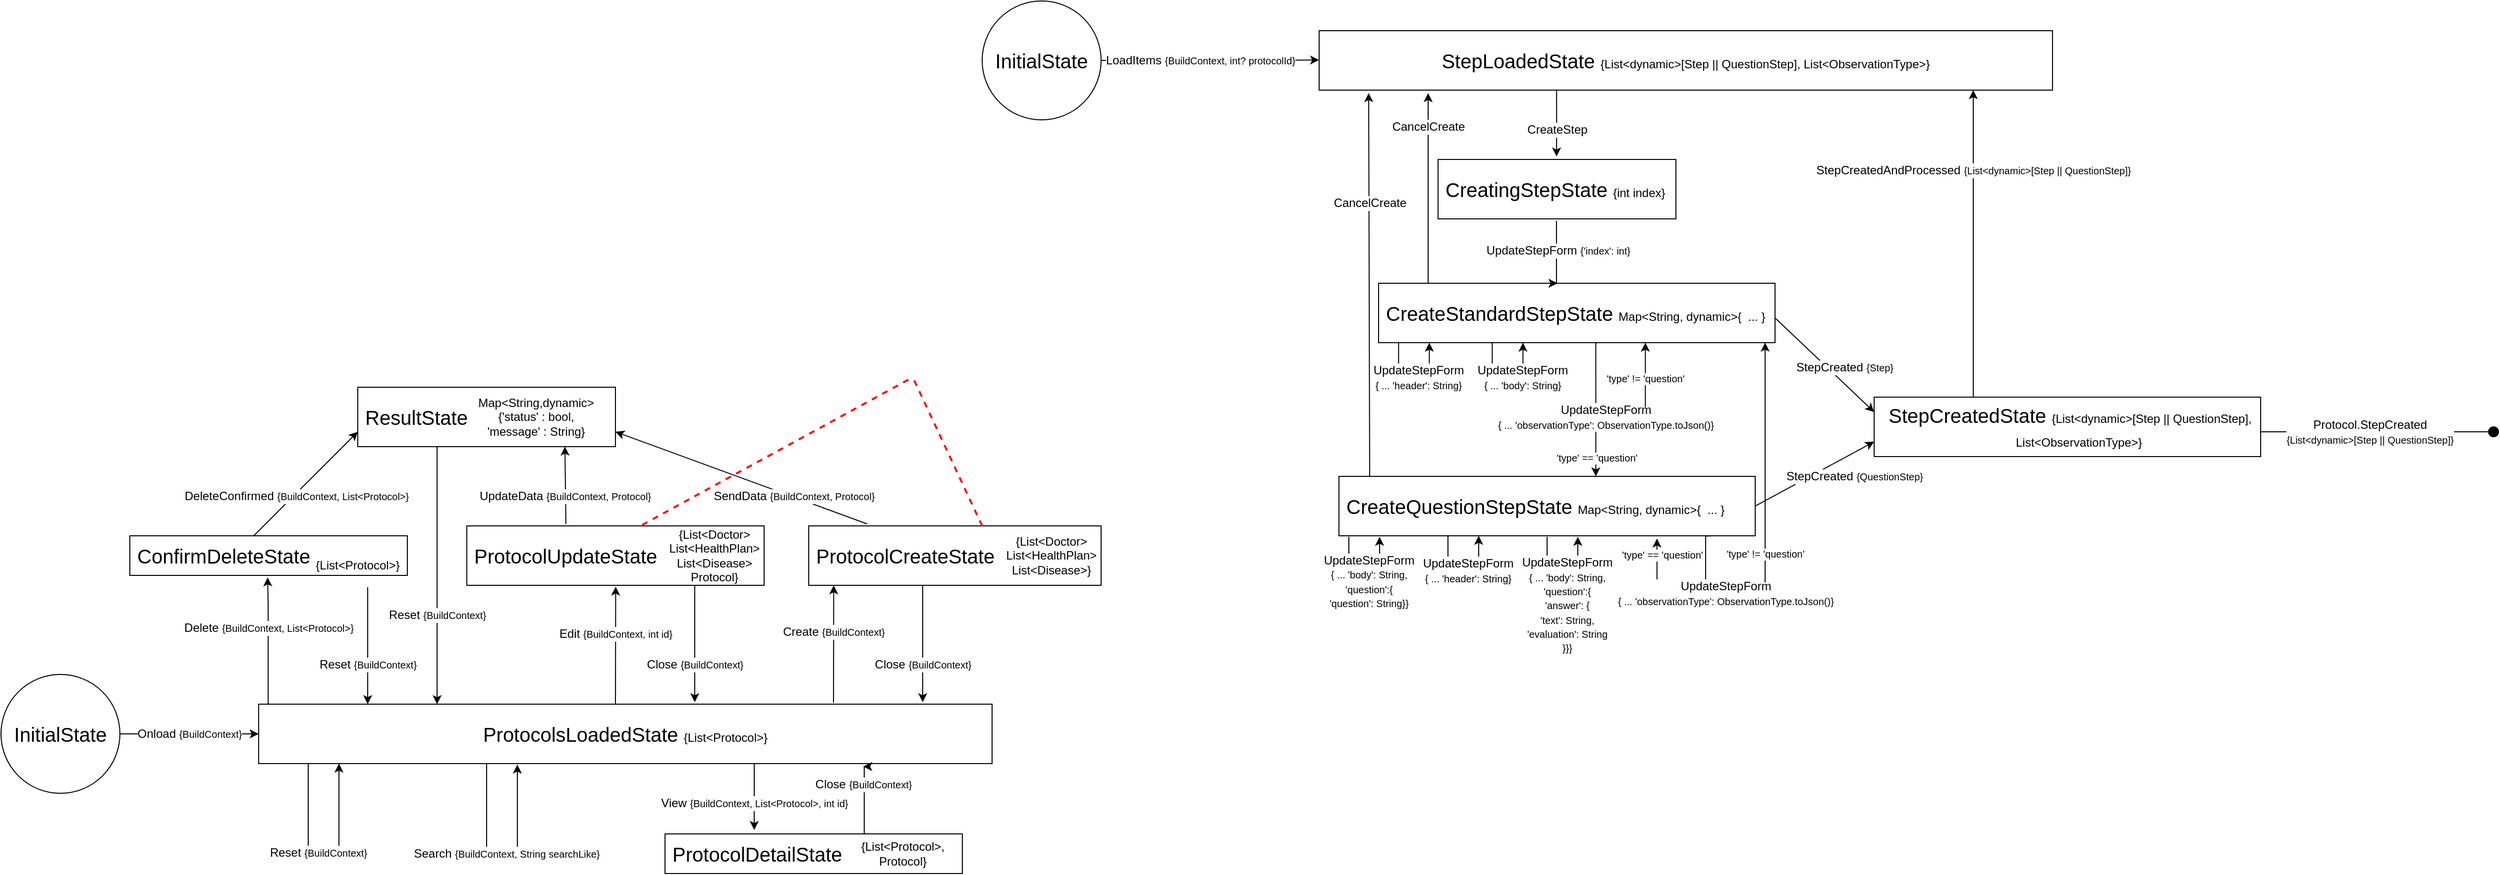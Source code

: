 <mxfile version="16.6.4" type="github">
  <diagram id="ynnjjBdjVaOxe4yOROdL" name="Page-1">
    <mxGraphModel dx="2893" dy="641" grid="1" gridSize="10" guides="1" tooltips="1" connect="1" arrows="1" fold="1" page="1" pageScale="1" pageWidth="1600" pageHeight="1200" background="#FFFFFF" math="0" shadow="0">
      <root>
        <mxCell id="0" />
        <mxCell id="1" parent="0" />
        <mxCell id="_Mzao8wCRnk8Jk_auGnn-3" value="Onload &lt;font style=&quot;font-size: 10px&quot;&gt;{BuildContext}&lt;/font&gt;" style="edgeStyle=orthogonalEdgeStyle;rounded=0;orthogonalLoop=1;jettySize=auto;html=1;fontSize=12;exitX=1;exitY=0.5;exitDx=0;exitDy=0;entryX=0;entryY=0.5;entryDx=0;entryDy=0;labelBackgroundColor=default;shadow=0;" parent="1" source="_Mzao8wCRnk8Jk_auGnn-1" target="_Mzao8wCRnk8Jk_auGnn-2" edge="1">
          <mxGeometry relative="1" as="geometry">
            <mxPoint as="offset" />
          </mxGeometry>
        </mxCell>
        <mxCell id="_Mzao8wCRnk8Jk_auGnn-1" value="&lt;font style=&quot;font-size: 20px&quot;&gt;InitialState&lt;/font&gt;" style="ellipse;whiteSpace=wrap;html=1;fillColor=none;" parent="1" vertex="1">
          <mxGeometry x="-110" y="720" width="120" height="120" as="geometry" />
        </mxCell>
        <mxCell id="_Mzao8wCRnk8Jk_auGnn-4" value="" style="edgeStyle=orthogonalEdgeStyle;rounded=0;orthogonalLoop=1;jettySize=auto;html=1;fontSize=20;strokeColor=default;startFill=1;endFill=1;anchorPointDirection=1;bendable=1;movable=1;cloneable=1;deletable=1;labelBackgroundColor=default;" parent="1" edge="1">
          <mxGeometry relative="1" as="geometry">
            <mxPoint x="231" y="810" as="targetPoint" />
            <mxPoint x="200" y="810" as="sourcePoint" />
            <Array as="points">
              <mxPoint x="200" y="899" />
              <mxPoint x="231" y="899" />
            </Array>
          </mxGeometry>
        </mxCell>
        <mxCell id="_Mzao8wCRnk8Jk_auGnn-17" value="Reset&amp;nbsp;&lt;font style=&quot;font-size: 10px&quot;&gt;{BuildContext}&lt;/font&gt;" style="edgeLabel;html=1;align=center;verticalAlign=middle;resizable=0;points=[];fontSize=12;labelBackgroundColor=default;" parent="_Mzao8wCRnk8Jk_auGnn-4" vertex="1" connectable="0">
          <mxGeometry x="-0.644" y="1" relative="1" as="geometry">
            <mxPoint x="9" y="53" as="offset" />
          </mxGeometry>
        </mxCell>
        <mxCell id="_Mzao8wCRnk8Jk_auGnn-33" value="View &lt;font size=&quot;1&quot;&gt;{BuildContext,&amp;nbsp;&lt;/font&gt;&lt;span style=&quot;font-size: x-small&quot;&gt;List&amp;lt;Protocol&amp;gt;,&amp;nbsp;&lt;/span&gt;&lt;font size=&quot;1&quot;&gt;int id}&lt;/font&gt;" style="edgeStyle=orthogonalEdgeStyle;rounded=0;orthogonalLoop=1;jettySize=auto;html=1;fontSize=12;labelBackgroundColor=default;" parent="1" edge="1">
          <mxGeometry x="0.194" relative="1" as="geometry">
            <mxPoint x="650" y="810" as="sourcePoint" />
            <mxPoint x="650" y="877" as="targetPoint" />
            <Array as="points">
              <mxPoint x="650" y="830" />
              <mxPoint x="650" y="830" />
            </Array>
            <mxPoint as="offset" />
          </mxGeometry>
        </mxCell>
        <mxCell id="_Mzao8wCRnk8Jk_auGnn-2" value="ProtocolsLoadedState &lt;font style=&quot;font-size: 12px&quot;&gt;{List&amp;lt;Protocol&amp;gt;}&lt;/font&gt;" style="whiteSpace=wrap;html=1;fontSize=20;fillColor=none;labelBackgroundColor=default;align=center;" parent="1" vertex="1">
          <mxGeometry x="150" y="750" width="740" height="60" as="geometry" />
        </mxCell>
        <mxCell id="_Mzao8wCRnk8Jk_auGnn-19" value="&amp;nbsp;ConfirmDeleteState" style="rounded=0;whiteSpace=wrap;html=1;fontSize=20;fillColor=none;labelBackgroundColor=default;align=left;" parent="1" vertex="1">
          <mxGeometry x="20" y="580" width="280" height="40" as="geometry" />
        </mxCell>
        <mxCell id="_Mzao8wCRnk8Jk_auGnn-21" value="" style="endArrow=classic;html=1;rounded=0;fontSize=20;labelBackgroundColor=default;" parent="1" edge="1">
          <mxGeometry x="0.18" width="50" height="50" relative="1" as="geometry">
            <mxPoint x="159.58" y="750" as="sourcePoint" />
            <mxPoint x="159" y="622" as="targetPoint" />
            <Array as="points">
              <mxPoint x="159.58" y="720" />
              <mxPoint x="159.58" y="690" />
              <mxPoint x="159.58" y="650" />
            </Array>
            <mxPoint as="offset" />
          </mxGeometry>
        </mxCell>
        <mxCell id="_Mzao8wCRnk8Jk_auGnn-44" value="Delete &lt;font size=&quot;1&quot;&gt;{BuildContext, List&amp;lt;Protocol&amp;gt;}&lt;/font&gt;" style="edgeLabel;html=1;align=center;verticalAlign=middle;resizable=0;points=[];fontSize=12;labelBackgroundColor=default;" parent="_Mzao8wCRnk8Jk_auGnn-21" vertex="1" connectable="0">
          <mxGeometry x="0.209" relative="1" as="geometry">
            <mxPoint as="offset" />
          </mxGeometry>
        </mxCell>
        <mxCell id="_Mzao8wCRnk8Jk_auGnn-27" value="" style="edgeStyle=orthogonalEdgeStyle;rounded=0;orthogonalLoop=1;jettySize=auto;html=1;fontSize=20;labelBackgroundColor=default;" parent="1" edge="1">
          <mxGeometry relative="1" as="geometry">
            <mxPoint x="411" y="811" as="targetPoint" />
            <mxPoint x="380" y="810" as="sourcePoint" />
            <Array as="points">
              <mxPoint x="380" y="900" />
              <mxPoint x="411" y="900" />
            </Array>
          </mxGeometry>
        </mxCell>
        <mxCell id="_Mzao8wCRnk8Jk_auGnn-28" value="Search &lt;font style=&quot;font-size: 10px&quot;&gt;{BuildContext, String searchLike}&lt;/font&gt;" style="edgeLabel;html=1;align=center;verticalAlign=middle;resizable=0;points=[];fontSize=12;labelBackgroundColor=default;" parent="_Mzao8wCRnk8Jk_auGnn-27" vertex="1" connectable="0">
          <mxGeometry x="-0.644" y="1" relative="1" as="geometry">
            <mxPoint x="19" y="53" as="offset" />
          </mxGeometry>
        </mxCell>
        <mxCell id="_Mzao8wCRnk8Jk_auGnn-30" value="&amp;nbsp;ResultState" style="rounded=0;whiteSpace=wrap;html=1;fontSize=20;fillColor=none;labelBackgroundColor=default;align=left;" parent="1" vertex="1">
          <mxGeometry x="250" y="430" width="260" height="60" as="geometry" />
        </mxCell>
        <mxCell id="_Mzao8wCRnk8Jk_auGnn-35" style="edgeStyle=orthogonalEdgeStyle;rounded=0;orthogonalLoop=1;jettySize=auto;html=1;fontSize=12;labelBackgroundColor=default;" parent="1" edge="1">
          <mxGeometry relative="1" as="geometry">
            <mxPoint x="760" y="813" as="targetPoint" />
            <mxPoint x="761" y="881" as="sourcePoint" />
            <Array as="points">
              <mxPoint x="760" y="813" />
            </Array>
          </mxGeometry>
        </mxCell>
        <mxCell id="_Mzao8wCRnk8Jk_auGnn-36" value="Close&amp;nbsp;&lt;font style=&quot;font-size: 10px&quot;&gt;{BuildContext}&lt;/font&gt;" style="edgeLabel;html=1;align=center;verticalAlign=middle;resizable=0;points=[];fontSize=12;labelBackgroundColor=default;" parent="_Mzao8wCRnk8Jk_auGnn-35" vertex="1" connectable="0">
          <mxGeometry x="0.238" y="1" relative="1" as="geometry">
            <mxPoint y="-8" as="offset" />
          </mxGeometry>
        </mxCell>
        <mxCell id="_Mzao8wCRnk8Jk_auGnn-32" value="&amp;nbsp;ProtocolDetailState&amp;nbsp;" style="rounded=0;whiteSpace=wrap;html=1;fontSize=20;fillColor=none;labelBackgroundColor=default;align=left;" parent="1" vertex="1">
          <mxGeometry x="560" y="881" width="300" height="40" as="geometry" />
        </mxCell>
        <mxCell id="_Mzao8wCRnk8Jk_auGnn-37" value="&amp;nbsp;ProtocolUpdateState" style="rounded=0;whiteSpace=wrap;html=1;fontSize=20;fillColor=none;labelBackgroundColor=default;align=left;" parent="1" vertex="1">
          <mxGeometry x="360" y="570" width="300" height="60" as="geometry" />
        </mxCell>
        <mxCell id="_Mzao8wCRnk8Jk_auGnn-43" value="Reset &lt;font style=&quot;font-size: 10px&quot;&gt;{BuildContext}&lt;/font&gt;" style="edgeStyle=orthogonalEdgeStyle;rounded=0;orthogonalLoop=1;jettySize=auto;html=1;exitX=0.25;exitY=1;exitDx=0;exitDy=0;fontSize=12;labelBackgroundColor=default;" parent="1" edge="1">
          <mxGeometry x="0.322" relative="1" as="geometry">
            <mxPoint x="260" y="632" as="sourcePoint" />
            <mxPoint x="260" y="750" as="targetPoint" />
            <Array as="points">
              <mxPoint x="260" y="692" />
              <mxPoint x="260" y="692" />
            </Array>
            <mxPoint as="offset" />
          </mxGeometry>
        </mxCell>
        <mxCell id="_Mzao8wCRnk8Jk_auGnn-45" value="Reset&amp;nbsp;&lt;font style=&quot;font-size: 10px&quot;&gt;{BuildContext}&lt;/font&gt;" style="edgeStyle=orthogonalEdgeStyle;rounded=0;orthogonalLoop=1;jettySize=auto;html=1;fontSize=12;labelBackgroundColor=default;" parent="1" edge="1" source="_Mzao8wCRnk8Jk_auGnn-30">
          <mxGeometry x="0.308" relative="1" as="geometry">
            <mxPoint x="332" y="510" as="sourcePoint" />
            <mxPoint x="330.01" y="750" as="targetPoint" />
            <Array as="points">
              <mxPoint x="330" y="490" />
              <mxPoint x="330" y="490" />
            </Array>
            <mxPoint as="offset" />
          </mxGeometry>
        </mxCell>
        <mxCell id="_Mzao8wCRnk8Jk_auGnn-46" value="" style="endArrow=classic;html=1;rounded=0;fontSize=20;exitX=0;exitY=0;exitDx=0;exitDy=0;entryX=0.738;entryY=1.033;entryDx=0;entryDy=0;entryPerimeter=0;labelBackgroundColor=default;" parent="1" edge="1">
          <mxGeometry x="0.18" width="50" height="50" relative="1" as="geometry">
            <mxPoint x="510.0" y="750" as="sourcePoint" />
            <mxPoint x="510.22" y="631.32" as="targetPoint" />
            <Array as="points" />
            <mxPoint as="offset" />
          </mxGeometry>
        </mxCell>
        <mxCell id="_Mzao8wCRnk8Jk_auGnn-47" value="Edit &lt;font size=&quot;1&quot;&gt;{BuildContext, int id}&lt;/font&gt;" style="edgeLabel;html=1;align=center;verticalAlign=middle;resizable=0;points=[];fontSize=12;labelBackgroundColor=default;" parent="_Mzao8wCRnk8Jk_auGnn-46" vertex="1" connectable="0">
          <mxGeometry x="0.209" relative="1" as="geometry">
            <mxPoint as="offset" />
          </mxGeometry>
        </mxCell>
        <mxCell id="_Mzao8wCRnk8Jk_auGnn-48" value="UpdateData&amp;nbsp;&lt;span style=&quot;font-size: x-small&quot;&gt;{BuildContext, Protocol}&lt;/span&gt;" style="endArrow=classic;html=1;rounded=0;fontSize=12;strokeColor=default;labelBackgroundColor=default;" parent="1" edge="1">
          <mxGeometry x="-0.282" y="1" relative="1" as="geometry">
            <mxPoint x="460" y="568" as="sourcePoint" />
            <mxPoint x="459" y="490" as="targetPoint" />
            <mxPoint as="offset" />
          </mxGeometry>
        </mxCell>
        <mxCell id="_Mzao8wCRnk8Jk_auGnn-50" value="" style="endArrow=classic;html=1;rounded=0;fontSize=12;strokeColor=default;labelBackgroundColor=default;" parent="1" edge="1">
          <mxGeometry width="50" height="50" relative="1" as="geometry">
            <mxPoint x="145" y="580" as="sourcePoint" />
            <mxPoint x="250" y="475" as="targetPoint" />
            <Array as="points">
              <mxPoint x="210" y="515" />
            </Array>
          </mxGeometry>
        </mxCell>
        <mxCell id="_Mzao8wCRnk8Jk_auGnn-51" value="DeleteConfirmed &lt;font size=&quot;1&quot;&gt;{BuildContext, List&amp;lt;Protocol&amp;gt;}&lt;/font&gt;" style="edgeLabel;html=1;align=center;verticalAlign=middle;resizable=0;points=[];fontSize=12;labelBackgroundColor=default;" parent="_Mzao8wCRnk8Jk_auGnn-50" vertex="1" connectable="0">
          <mxGeometry x="0.105" relative="1" as="geometry">
            <mxPoint x="-15" y="18" as="offset" />
          </mxGeometry>
        </mxCell>
        <mxCell id="_Mzao8wCRnk8Jk_auGnn-53" value="Close&amp;nbsp;&lt;font style=&quot;font-size: 10px&quot;&gt;{BuildContext}&lt;/font&gt;" style="edgeStyle=orthogonalEdgeStyle;rounded=0;orthogonalLoop=1;jettySize=auto;html=1;exitX=0.25;exitY=1;exitDx=0;exitDy=0;fontSize=12;labelBackgroundColor=default;" parent="1" edge="1">
          <mxGeometry x="0.356" relative="1" as="geometry">
            <mxPoint x="590" y="630" as="sourcePoint" />
            <mxPoint x="590" y="748" as="targetPoint" />
            <Array as="points">
              <mxPoint x="590" y="690" />
              <mxPoint x="590" y="690" />
            </Array>
            <mxPoint as="offset" />
          </mxGeometry>
        </mxCell>
        <mxCell id="_Mzao8wCRnk8Jk_auGnn-54" value="&amp;nbsp;ProtocolCreateState" style="rounded=0;whiteSpace=wrap;html=1;fontSize=20;fillColor=none;labelBackgroundColor=default;align=left;" parent="1" vertex="1">
          <mxGeometry x="705" y="570" width="295" height="60" as="geometry" />
        </mxCell>
        <mxCell id="_Mzao8wCRnk8Jk_auGnn-55" value="" style="endArrow=classic;html=1;rounded=0;fontSize=20;exitX=0;exitY=0;exitDx=0;exitDy=0;entryX=0.738;entryY=1.033;entryDx=0;entryDy=0;entryPerimeter=0;labelBackgroundColor=default;" parent="1" edge="1">
          <mxGeometry x="0.18" width="50" height="50" relative="1" as="geometry">
            <mxPoint x="730.0" y="748.68" as="sourcePoint" />
            <mxPoint x="730.22" y="630" as="targetPoint" />
            <Array as="points" />
            <mxPoint as="offset" />
          </mxGeometry>
        </mxCell>
        <mxCell id="_Mzao8wCRnk8Jk_auGnn-56" value="Create &lt;font style=&quot;font-size: 10px&quot;&gt;{BuildContext}&lt;/font&gt;" style="edgeLabel;html=1;align=center;verticalAlign=middle;resizable=0;points=[];fontSize=12;labelBackgroundColor=default;" parent="_Mzao8wCRnk8Jk_auGnn-55" vertex="1" connectable="0">
          <mxGeometry x="0.209" relative="1" as="geometry">
            <mxPoint as="offset" />
          </mxGeometry>
        </mxCell>
        <mxCell id="_Mzao8wCRnk8Jk_auGnn-57" value="Close &lt;font style=&quot;font-size: 10px&quot;&gt;{BuildContext}&lt;/font&gt;" style="edgeStyle=orthogonalEdgeStyle;rounded=0;orthogonalLoop=1;jettySize=auto;html=1;exitX=0.25;exitY=1;exitDx=0;exitDy=0;fontSize=12;labelBackgroundColor=default;" parent="1" edge="1">
          <mxGeometry x="0.356" relative="1" as="geometry">
            <mxPoint x="820" y="630" as="sourcePoint" />
            <mxPoint x="820" y="748" as="targetPoint" />
            <Array as="points">
              <mxPoint x="820" y="690" />
              <mxPoint x="820" y="690" />
            </Array>
            <mxPoint as="offset" />
          </mxGeometry>
        </mxCell>
        <mxCell id="_Mzao8wCRnk8Jk_auGnn-58" value="SendData &lt;font size=&quot;1&quot;&gt;{BuildContext, Protocol}&lt;/font&gt;" style="endArrow=classic;html=1;rounded=0;fontSize=12;strokeColor=default;labelBackgroundColor=default;" parent="1" edge="1">
          <mxGeometry x="-0.415" y="-1" relative="1" as="geometry">
            <mxPoint x="764" y="568" as="sourcePoint" />
            <mxPoint x="510" y="475" as="targetPoint" />
            <mxPoint as="offset" />
          </mxGeometry>
        </mxCell>
        <mxCell id="WJ7_vyo7JS_4xyPOwC3P-2" value="&lt;span style=&quot;text-align: left&quot;&gt;{List&amp;lt;Protocol&amp;gt;,&lt;/span&gt;&lt;br style=&quot;text-align: left&quot;&gt;&lt;span style=&quot;text-align: left&quot;&gt;Protocol}&lt;/span&gt;" style="text;html=1;strokeColor=none;fillColor=none;align=center;verticalAlign=middle;whiteSpace=wrap;rounded=0;labelBackgroundColor=default;fontSize=12;" vertex="1" parent="1">
          <mxGeometry x="770" y="886" width="60" height="30" as="geometry" />
        </mxCell>
        <mxCell id="WJ7_vyo7JS_4xyPOwC3P-3" value="{List&amp;lt;Protocol&amp;gt;}" style="text;html=1;strokeColor=none;fillColor=none;align=center;verticalAlign=middle;whiteSpace=wrap;rounded=0;labelBackgroundColor=default;fontSize=12;" vertex="1" parent="1">
          <mxGeometry x="220" y="595" width="60" height="30" as="geometry" />
        </mxCell>
        <mxCell id="WJ7_vyo7JS_4xyPOwC3P-5" value="Map&amp;lt;String,dynamic&amp;gt;{&#39;status&#39; : bool, &#39;message&#39; : String}" style="text;html=1;strokeColor=none;fillColor=none;align=center;verticalAlign=middle;whiteSpace=wrap;rounded=0;labelBackgroundColor=default;fontSize=12;" vertex="1" parent="1">
          <mxGeometry x="400" y="445" width="60" height="30" as="geometry" />
        </mxCell>
        <mxCell id="WJ7_vyo7JS_4xyPOwC3P-6" value="{List&amp;lt;Doctor&amp;gt;&lt;div&gt;List&amp;lt;HealthPlan&amp;gt;&lt;/div&gt;List&amp;lt;Disease&amp;gt;&lt;br&gt;Protocol}" style="text;html=1;strokeColor=none;fillColor=none;align=center;verticalAlign=middle;whiteSpace=wrap;rounded=0;labelBackgroundColor=default;fontSize=12;" vertex="1" parent="1">
          <mxGeometry x="580" y="585" width="60" height="30" as="geometry" />
        </mxCell>
        <mxCell id="WJ7_vyo7JS_4xyPOwC3P-7" value="{List&amp;lt;Doctor&amp;gt;&lt;div&gt;List&amp;lt;HealthPlan&amp;gt;&lt;/div&gt;List&amp;lt;Disease&amp;gt;}" style="text;html=1;strokeColor=none;fillColor=none;align=center;verticalAlign=middle;whiteSpace=wrap;rounded=0;labelBackgroundColor=default;fontSize=12;" vertex="1" parent="1">
          <mxGeometry x="920" y="585" width="60" height="30" as="geometry" />
        </mxCell>
        <mxCell id="WJ7_vyo7JS_4xyPOwC3P-15" value="" style="endArrow=none;dashed=1;html=1;rounded=0;labelBackgroundColor=default;fontSize=10;fontColor=#000000;fillColor=#e51400;strokeColor=#FF0000;strokeWidth=2;" edge="1" parent="1">
          <mxGeometry width="50" height="50" relative="1" as="geometry">
            <mxPoint x="880" y="570" as="sourcePoint" />
            <mxPoint x="810" y="420" as="targetPoint" />
          </mxGeometry>
        </mxCell>
        <mxCell id="WJ7_vyo7JS_4xyPOwC3P-17" value="&lt;font style=&quot;font-size: 20px&quot;&gt;InitialState&lt;/font&gt;" style="ellipse;whiteSpace=wrap;html=1;fillColor=none;" vertex="1" parent="1">
          <mxGeometry x="880" y="40" width="120" height="120" as="geometry" />
        </mxCell>
        <mxCell id="WJ7_vyo7JS_4xyPOwC3P-18" value="" style="endArrow=none;dashed=1;html=1;rounded=0;labelBackgroundColor=default;fontSize=10;fontColor=#000000;fillColor=#e51400;strokeColor=#FF0000;strokeWidth=2;" edge="1" parent="1">
          <mxGeometry width="50" height="50" relative="1" as="geometry">
            <mxPoint x="537" y="569" as="sourcePoint" />
            <mxPoint x="808" y="421" as="targetPoint" />
          </mxGeometry>
        </mxCell>
        <mxCell id="WJ7_vyo7JS_4xyPOwC3P-19" value="LoadItems&amp;nbsp;&lt;font style=&quot;font-size: 10px&quot;&gt;{&lt;/font&gt;&lt;font style=&quot;font-size: 10px&quot;&gt;BuildContext, int? protocolId&lt;/font&gt;&lt;font style=&quot;font-size: 10px&quot;&gt;}&lt;/font&gt;" style="edgeStyle=orthogonalEdgeStyle;rounded=0;orthogonalLoop=1;jettySize=auto;html=1;fontSize=12;exitX=1;exitY=0.5;exitDx=0;exitDy=0;entryX=0;entryY=0.5;entryDx=0;entryDy=0;labelBackgroundColor=default;" edge="1" parent="1" source="WJ7_vyo7JS_4xyPOwC3P-17">
          <mxGeometry x="-0.093" relative="1" as="geometry">
            <mxPoint as="offset" />
            <mxPoint x="1080" y="99.58" as="sourcePoint" />
            <mxPoint x="1220" y="99.58" as="targetPoint" />
          </mxGeometry>
        </mxCell>
        <mxCell id="WJ7_vyo7JS_4xyPOwC3P-21" value="StepLoadedState &lt;font style=&quot;font-size: 12px&quot;&gt;{&lt;/font&gt;&lt;font style=&quot;font-size: 12px&quot;&gt;List&amp;lt;dynamic&amp;gt;[Step || QuestionStep&lt;/font&gt;&lt;font style=&quot;font-size: 12px&quot;&gt;]&lt;/font&gt;&lt;font style=&quot;font-size: 12px&quot;&gt;, List&amp;lt;ObservationType&amp;gt;&lt;/font&gt;&lt;font style=&quot;font-size: 12px&quot;&gt;}&lt;/font&gt;" style="whiteSpace=wrap;html=1;fontSize=20;fillColor=none;labelBackgroundColor=default;align=center;" vertex="1" parent="1">
          <mxGeometry x="1220" y="70" width="740" height="60" as="geometry" />
        </mxCell>
        <mxCell id="WJ7_vyo7JS_4xyPOwC3P-22" value="CreateStep" style="edgeStyle=orthogonalEdgeStyle;rounded=0;orthogonalLoop=1;jettySize=auto;html=1;fontSize=12;labelBackgroundColor=default;" edge="1" parent="1">
          <mxGeometry x="0.194" relative="1" as="geometry">
            <mxPoint x="1459.58" y="130" as="sourcePoint" />
            <mxPoint x="1459.58" y="197" as="targetPoint" />
            <Array as="points">
              <mxPoint x="1459.58" y="150" />
              <mxPoint x="1459.58" y="150" />
            </Array>
            <mxPoint as="offset" />
          </mxGeometry>
        </mxCell>
        <mxCell id="WJ7_vyo7JS_4xyPOwC3P-23" value="&amp;nbsp;CreatingStepState &lt;font style=&quot;font-size: 12px&quot;&gt;{int index}&lt;/font&gt;" style="rounded=0;whiteSpace=wrap;html=1;fontSize=20;fillColor=none;labelBackgroundColor=default;align=left;" vertex="1" parent="1">
          <mxGeometry x="1340" y="200" width="240" height="60" as="geometry" />
        </mxCell>
        <mxCell id="WJ7_vyo7JS_4xyPOwC3P-25" value="&amp;nbsp;CreateStandardStepState&amp;nbsp;&lt;span style=&quot;font-size: 12px ; text-align: center&quot;&gt;Map&amp;lt;String, dynamic&amp;gt;{&amp;nbsp; ... }&lt;/span&gt;" style="rounded=0;whiteSpace=wrap;html=1;fontSize=20;fillColor=none;labelBackgroundColor=default;align=left;" vertex="1" parent="1">
          <mxGeometry x="1280" y="325" width="400" height="60" as="geometry" />
        </mxCell>
        <mxCell id="WJ7_vyo7JS_4xyPOwC3P-28" value="&lt;div&gt;UpdateStepForm&amp;nbsp;&lt;font style=&quot;font-size: 10px&quot;&gt;{&#39;index&#39;: int}&lt;/font&gt;&lt;/div&gt;" style="edgeStyle=orthogonalEdgeStyle;rounded=0;orthogonalLoop=1;jettySize=auto;html=1;fontSize=12;labelBackgroundColor=default;" edge="1" parent="1">
          <mxGeometry x="-0.062" y="1" relative="1" as="geometry">
            <mxPoint x="1459.5" y="262" as="sourcePoint" />
            <mxPoint x="1460.5" y="325.0" as="targetPoint" />
            <Array as="points">
              <mxPoint x="1459.5" y="282" />
              <mxPoint x="1459.5" y="282" />
            </Array>
            <mxPoint as="offset" />
          </mxGeometry>
        </mxCell>
        <mxCell id="WJ7_vyo7JS_4xyPOwC3P-34" value="" style="endArrow=classic;html=1;rounded=0;fontSize=20;labelBackgroundColor=default;" edge="1" parent="1">
          <mxGeometry x="0.18" width="50" height="50" relative="1" as="geometry">
            <mxPoint x="1330" y="325" as="sourcePoint" />
            <mxPoint x="1330" y="133" as="targetPoint" />
            <Array as="points" />
            <mxPoint as="offset" />
          </mxGeometry>
        </mxCell>
        <mxCell id="WJ7_vyo7JS_4xyPOwC3P-35" value="CancelCreate" style="edgeLabel;html=1;align=center;verticalAlign=middle;resizable=0;points=[];fontSize=12;labelBackgroundColor=default;" vertex="1" connectable="0" parent="WJ7_vyo7JS_4xyPOwC3P-34">
          <mxGeometry x="0.209" relative="1" as="geometry">
            <mxPoint y="-42" as="offset" />
          </mxGeometry>
        </mxCell>
        <mxCell id="WJ7_vyo7JS_4xyPOwC3P-38" value="" style="edgeStyle=orthogonalEdgeStyle;rounded=0;orthogonalLoop=1;jettySize=auto;html=1;fontSize=20;strokeColor=default;startFill=1;endFill=1;anchorPointDirection=1;bendable=1;movable=1;cloneable=1;deletable=1;labelBackgroundColor=default;" edge="1" parent="1">
          <mxGeometry relative="1" as="geometry">
            <mxPoint x="1331.17" y="385" as="targetPoint" />
            <mxPoint x="1300.17" y="385" as="sourcePoint" />
            <Array as="points">
              <mxPoint x="1300.17" y="430" />
              <mxPoint x="1331.17" y="430" />
            </Array>
          </mxGeometry>
        </mxCell>
        <mxCell id="WJ7_vyo7JS_4xyPOwC3P-39" value="UpdateStepForm&lt;br&gt;&lt;font style=&quot;font-size: 10px&quot;&gt;{ ... &#39;header&#39;: String}&lt;/font&gt;" style="edgeLabel;html=1;align=center;verticalAlign=middle;resizable=0;points=[];fontSize=12;labelBackgroundColor=default;" vertex="1" connectable="0" parent="WJ7_vyo7JS_4xyPOwC3P-38">
          <mxGeometry x="-0.644" y="1" relative="1" as="geometry">
            <mxPoint x="19" y="13" as="offset" />
          </mxGeometry>
        </mxCell>
        <mxCell id="WJ7_vyo7JS_4xyPOwC3P-40" value="" style="edgeStyle=orthogonalEdgeStyle;rounded=0;orthogonalLoop=1;jettySize=auto;html=1;fontSize=20;strokeColor=default;startFill=1;endFill=1;anchorPointDirection=1;bendable=1;movable=1;cloneable=1;deletable=1;labelBackgroundColor=default;" edge="1" parent="1">
          <mxGeometry relative="1" as="geometry">
            <mxPoint x="1425.67" y="385" as="targetPoint" />
            <mxPoint x="1394.67" y="385" as="sourcePoint" />
            <Array as="points">
              <mxPoint x="1394.67" y="430" />
              <mxPoint x="1425.67" y="430" />
            </Array>
          </mxGeometry>
        </mxCell>
        <mxCell id="WJ7_vyo7JS_4xyPOwC3P-41" value="UpdateStepForm&lt;br&gt;&lt;font style=&quot;font-size: 10px&quot;&gt;{ ... &#39;body&#39;: String}&lt;/font&gt;" style="edgeLabel;html=1;align=center;verticalAlign=middle;resizable=0;points=[];fontSize=12;labelBackgroundColor=default;" vertex="1" connectable="0" parent="WJ7_vyo7JS_4xyPOwC3P-40">
          <mxGeometry x="-0.644" y="1" relative="1" as="geometry">
            <mxPoint x="29" y="13" as="offset" />
          </mxGeometry>
        </mxCell>
        <mxCell id="WJ7_vyo7JS_4xyPOwC3P-42" value="" style="edgeStyle=orthogonalEdgeStyle;rounded=0;orthogonalLoop=1;jettySize=auto;html=1;fontSize=20;strokeColor=default;startFill=1;endFill=1;anchorPointDirection=1;bendable=1;movable=1;cloneable=1;deletable=1;labelBackgroundColor=default;" edge="1" parent="1">
          <mxGeometry relative="1" as="geometry">
            <mxPoint x="1499.17" y="520" as="targetPoint" />
            <mxPoint x="1499.17" y="385" as="sourcePoint" />
            <Array as="points">
              <mxPoint x="1499.17" y="480" />
              <mxPoint x="1499.17" y="480" />
            </Array>
          </mxGeometry>
        </mxCell>
        <mxCell id="WJ7_vyo7JS_4xyPOwC3P-43" value="UpdateStepForm&lt;br&gt;&lt;font style=&quot;font-size: 10px&quot;&gt;{ ... &#39;observationType&#39;: ObservationType.toJson()}&lt;/font&gt;" style="edgeLabel;html=1;align=center;verticalAlign=middle;resizable=0;points=[];fontSize=12;labelBackgroundColor=default;" vertex="1" connectable="0" parent="WJ7_vyo7JS_4xyPOwC3P-42">
          <mxGeometry x="-0.644" y="1" relative="1" as="geometry">
            <mxPoint x="9" y="51" as="offset" />
          </mxGeometry>
        </mxCell>
        <mxCell id="WJ7_vyo7JS_4xyPOwC3P-45" value="" style="endArrow=classic;html=1;rounded=0;shadow=0;labelBackgroundColor=#FF0000;fontSize=10;fontColor=#000000;strokeColor=#000000;strokeWidth=1;" edge="1" parent="1">
          <mxGeometry width="50" height="50" relative="1" as="geometry">
            <mxPoint x="1549.17" y="450" as="sourcePoint" />
            <mxPoint x="1549.17" y="385" as="targetPoint" />
          </mxGeometry>
        </mxCell>
        <mxCell id="WJ7_vyo7JS_4xyPOwC3P-46" value="&#39;type&#39; != &#39;question&#39;" style="edgeLabel;html=1;align=center;verticalAlign=middle;resizable=0;points=[];fontSize=10;fontColor=#000000;" vertex="1" connectable="0" parent="WJ7_vyo7JS_4xyPOwC3P-45">
          <mxGeometry x="-0.318" relative="1" as="geometry">
            <mxPoint y="-7" as="offset" />
          </mxGeometry>
        </mxCell>
        <mxCell id="WJ7_vyo7JS_4xyPOwC3P-47" value="&#39;type&#39; == &#39;question&#39;" style="edgeLabel;html=1;align=center;verticalAlign=middle;resizable=0;points=[];fontSize=10;fontColor=#000000;" vertex="1" connectable="0" parent="1">
          <mxGeometry x="1550" y="500.0" as="geometry">
            <mxPoint x="-50" y="1" as="offset" />
          </mxGeometry>
        </mxCell>
        <mxCell id="WJ7_vyo7JS_4xyPOwC3P-48" value="&amp;nbsp;CreateQuestionStepState&amp;nbsp;&lt;span style=&quot;font-size: 12px ; text-align: center&quot;&gt;Map&amp;lt;String, dynamic&amp;gt;{&amp;nbsp; ... }&lt;/span&gt;&amp;nbsp;" style="rounded=0;whiteSpace=wrap;html=1;fontSize=20;fillColor=none;labelBackgroundColor=default;align=left;" vertex="1" parent="1">
          <mxGeometry x="1240" y="520" width="420" height="60" as="geometry" />
        </mxCell>
        <mxCell id="WJ7_vyo7JS_4xyPOwC3P-50" value="" style="edgeStyle=orthogonalEdgeStyle;rounded=0;orthogonalLoop=1;jettySize=auto;html=1;fontSize=20;strokeColor=default;startFill=1;endFill=1;anchorPointDirection=1;bendable=1;movable=1;cloneable=1;deletable=1;labelBackgroundColor=default;" edge="1" parent="1">
          <mxGeometry relative="1" as="geometry">
            <mxPoint x="1381" y="580" as="targetPoint" />
            <mxPoint x="1350" y="580" as="sourcePoint" />
            <Array as="points">
              <mxPoint x="1350" y="625" />
              <mxPoint x="1381" y="625" />
            </Array>
          </mxGeometry>
        </mxCell>
        <mxCell id="WJ7_vyo7JS_4xyPOwC3P-51" value="UpdateStepForm&lt;br&gt;&lt;font style=&quot;font-size: 10px&quot;&gt;{ ... &#39;header&#39;: String}&lt;/font&gt;" style="edgeLabel;html=1;align=center;verticalAlign=middle;resizable=0;points=[];fontSize=12;labelBackgroundColor=default;" vertex="1" connectable="0" parent="WJ7_vyo7JS_4xyPOwC3P-50">
          <mxGeometry x="-0.644" y="1" relative="1" as="geometry">
            <mxPoint x="19" y="13" as="offset" />
          </mxGeometry>
        </mxCell>
        <mxCell id="WJ7_vyo7JS_4xyPOwC3P-52" value="" style="edgeStyle=orthogonalEdgeStyle;rounded=0;orthogonalLoop=1;jettySize=auto;html=1;fontSize=20;strokeColor=default;startFill=1;endFill=1;anchorPointDirection=1;bendable=1;movable=1;cloneable=1;deletable=1;labelBackgroundColor=default;" edge="1" parent="1">
          <mxGeometry relative="1" as="geometry">
            <mxPoint x="1281" y="581" as="targetPoint" />
            <mxPoint x="1250" y="581" as="sourcePoint" />
            <Array as="points">
              <mxPoint x="1250" y="626" />
              <mxPoint x="1281" y="626" />
            </Array>
          </mxGeometry>
        </mxCell>
        <mxCell id="WJ7_vyo7JS_4xyPOwC3P-53" value="UpdateStepForm&lt;br&gt;&lt;font style=&quot;font-size: 10px&quot;&gt;{ ... &#39;body&#39;: String, &lt;br&gt;&#39;question&#39;:{&lt;br&gt;&#39;question&#39;: String}}&lt;/font&gt;" style="edgeLabel;html=1;align=center;verticalAlign=middle;resizable=0;points=[];fontSize=12;labelBackgroundColor=default;" vertex="1" connectable="0" parent="WJ7_vyo7JS_4xyPOwC3P-52">
          <mxGeometry x="-0.644" y="1" relative="1" as="geometry">
            <mxPoint x="19" y="23" as="offset" />
          </mxGeometry>
        </mxCell>
        <mxCell id="WJ7_vyo7JS_4xyPOwC3P-54" value="" style="edgeStyle=orthogonalEdgeStyle;rounded=0;orthogonalLoop=1;jettySize=auto;html=1;fontSize=20;strokeColor=default;startFill=1;endFill=1;anchorPointDirection=1;bendable=1;movable=1;cloneable=1;deletable=1;labelBackgroundColor=default;exitX=0.894;exitY=1.003;exitDx=0;exitDy=0;exitPerimeter=0;entryX=0.764;entryY=1.047;entryDx=0;entryDy=0;entryPerimeter=0;" edge="1" parent="1" source="WJ7_vyo7JS_4xyPOwC3P-48" target="WJ7_vyo7JS_4xyPOwC3P-48">
          <mxGeometry relative="1" as="geometry">
            <mxPoint x="1560" y="600" as="targetPoint" />
            <mxPoint x="1620" y="600" as="sourcePoint" />
            <Array as="points">
              <mxPoint x="1610" y="580" />
              <mxPoint x="1610" y="640" />
              <mxPoint x="1561" y="640" />
            </Array>
          </mxGeometry>
        </mxCell>
        <mxCell id="WJ7_vyo7JS_4xyPOwC3P-55" value="UpdateStepForm&lt;br&gt;&lt;font style=&quot;font-size: 10px&quot;&gt;{ ... &#39;observationType&#39;: ObservationType.toJson()}&lt;/font&gt;" style="edgeLabel;html=1;align=center;verticalAlign=middle;resizable=0;points=[];fontSize=12;labelBackgroundColor=default;" vertex="1" connectable="0" parent="WJ7_vyo7JS_4xyPOwC3P-54">
          <mxGeometry x="-0.644" y="1" relative="1" as="geometry">
            <mxPoint x="19" y="33" as="offset" />
          </mxGeometry>
        </mxCell>
        <mxCell id="WJ7_vyo7JS_4xyPOwC3P-56" value="" style="endArrow=classic;html=1;rounded=0;shadow=0;labelBackgroundColor=#FF0000;fontSize=10;fontColor=#000000;strokeColor=#000000;strokeWidth=1;" edge="1" parent="1">
          <mxGeometry width="50" height="50" relative="1" as="geometry">
            <mxPoint x="1670" y="627" as="sourcePoint" />
            <mxPoint x="1670" y="385" as="targetPoint" />
          </mxGeometry>
        </mxCell>
        <mxCell id="WJ7_vyo7JS_4xyPOwC3P-57" value="&#39;type&#39; != &#39;question&#39;" style="edgeLabel;html=1;align=center;verticalAlign=middle;resizable=0;points=[];fontSize=10;fontColor=#000000;" vertex="1" connectable="0" parent="WJ7_vyo7JS_4xyPOwC3P-56">
          <mxGeometry x="-0.318" relative="1" as="geometry">
            <mxPoint y="53" as="offset" />
          </mxGeometry>
        </mxCell>
        <mxCell id="WJ7_vyo7JS_4xyPOwC3P-58" value="" style="endArrow=classic;html=1;rounded=0;fontSize=20;labelBackgroundColor=default;" edge="1" parent="1">
          <mxGeometry x="0.18" width="50" height="50" relative="1" as="geometry">
            <mxPoint x="1271" y="520" as="sourcePoint" />
            <mxPoint x="1270" y="133" as="targetPoint" />
            <Array as="points" />
            <mxPoint as="offset" />
          </mxGeometry>
        </mxCell>
        <mxCell id="WJ7_vyo7JS_4xyPOwC3P-59" value="CancelCreate" style="edgeLabel;html=1;align=center;verticalAlign=middle;resizable=0;points=[];fontSize=12;labelBackgroundColor=default;" vertex="1" connectable="0" parent="WJ7_vyo7JS_4xyPOwC3P-58">
          <mxGeometry x="0.209" relative="1" as="geometry">
            <mxPoint y="-42" as="offset" />
          </mxGeometry>
        </mxCell>
        <mxCell id="WJ7_vyo7JS_4xyPOwC3P-60" value="&#39;type&#39; == &#39;question&#39;" style="edgeLabel;html=1;align=center;verticalAlign=middle;resizable=0;points=[];fontSize=10;fontColor=#000000;" vertex="1" connectable="0" parent="1">
          <mxGeometry x="1600" y="590.0" as="geometry">
            <mxPoint x="-34" y="9" as="offset" />
          </mxGeometry>
        </mxCell>
        <mxCell id="WJ7_vyo7JS_4xyPOwC3P-64" value="" style="edgeStyle=orthogonalEdgeStyle;rounded=0;orthogonalLoop=1;jettySize=auto;html=1;fontSize=20;strokeColor=default;startFill=1;endFill=1;anchorPointDirection=1;bendable=1;movable=1;cloneable=1;deletable=1;labelBackgroundColor=default;" edge="1" parent="1">
          <mxGeometry relative="1" as="geometry">
            <mxPoint x="1481" y="581" as="targetPoint" />
            <mxPoint x="1450" y="581" as="sourcePoint" />
            <Array as="points">
              <mxPoint x="1450" y="626" />
              <mxPoint x="1481" y="626" />
            </Array>
          </mxGeometry>
        </mxCell>
        <mxCell id="WJ7_vyo7JS_4xyPOwC3P-65" value="UpdateStepForm&lt;br&gt;&lt;font style=&quot;font-size: 10px&quot;&gt;{ ... &#39;body&#39;: String, &lt;br&gt;&#39;question&#39;:{&lt;br&gt;&#39;answer&#39;: {&lt;br&gt;&#39;text&#39;: String,&lt;br&gt;&#39;evaluation&#39;: String&lt;br&gt;}}}&lt;/font&gt;" style="edgeLabel;html=1;align=center;verticalAlign=middle;resizable=0;points=[];fontSize=12;labelBackgroundColor=default;" vertex="1" connectable="0" parent="WJ7_vyo7JS_4xyPOwC3P-64">
          <mxGeometry x="-0.644" y="1" relative="1" as="geometry">
            <mxPoint x="19" y="47" as="offset" />
          </mxGeometry>
        </mxCell>
        <mxCell id="WJ7_vyo7JS_4xyPOwC3P-66" value="&amp;nbsp;StepCreatedState&amp;nbsp;&lt;font style=&quot;font-size: 12px;&quot;&gt;{&lt;/font&gt;&lt;font style=&quot;font-size: 12px;&quot;&gt;List&amp;lt;dynamic&amp;gt;[Step || QuestionStep&lt;/font&gt;&lt;font style=&quot;font-size: 12px;&quot;&gt;]&lt;/font&gt;&lt;font style=&quot;font-size: 12px;&quot;&gt;, &lt;br&gt;&lt;span style=&quot;white-space: pre&quot;&gt;	&lt;/span&gt;&lt;span style=&quot;white-space: pre&quot;&gt;	&lt;/span&gt;&lt;span style=&quot;white-space: pre&quot;&gt;	&lt;/span&gt;&lt;span style=&quot;white-space: pre&quot;&gt;	&lt;/span&gt;&lt;span style=&quot;white-space: pre&quot;&gt;	&lt;/span&gt;&lt;span style=&quot;white-space: pre&quot;&gt;	&lt;/span&gt;&lt;span style=&quot;white-space: pre&quot;&gt;	&lt;/span&gt;List&amp;lt;ObservationType&amp;gt;&lt;/font&gt;&lt;font style=&quot;font-size: 12px;&quot;&gt;}&lt;/font&gt;" style="rounded=0;whiteSpace=wrap;html=1;fontSize=20;fillColor=none;labelBackgroundColor=default;align=center;verticalAlign=middle;" vertex="1" parent="1">
          <mxGeometry x="1780" y="440" width="390" height="60" as="geometry" />
        </mxCell>
        <mxCell id="WJ7_vyo7JS_4xyPOwC3P-67" value="StepCreated &lt;font style=&quot;font-size: 10px&quot;&gt;{Step}&lt;/font&gt;" style="endArrow=classic;html=1;rounded=0;shadow=0;labelBackgroundColor=default;fontSize=12;fontColor=#000000;strokeColor=default;strokeWidth=1;entryX=0;entryY=0.25;entryDx=0;entryDy=0;" edge="1" parent="1" target="WJ7_vyo7JS_4xyPOwC3P-66">
          <mxGeometry x="0.235" y="12" width="50" height="50" relative="1" as="geometry">
            <mxPoint x="1680" y="360" as="sourcePoint" />
            <mxPoint x="1730" y="310" as="targetPoint" />
            <mxPoint as="offset" />
          </mxGeometry>
        </mxCell>
        <mxCell id="WJ7_vyo7JS_4xyPOwC3P-68" value="" style="endArrow=classic;html=1;rounded=0;shadow=0;labelBackgroundColor=#FF0000;fontSize=12;fontColor=#000000;strokeColor=#000000;strokeWidth=1;entryX=0;entryY=0.75;entryDx=0;entryDy=0;" edge="1" parent="1" target="WJ7_vyo7JS_4xyPOwC3P-66">
          <mxGeometry width="50" height="50" relative="1" as="geometry">
            <mxPoint x="1660" y="550" as="sourcePoint" />
            <mxPoint x="1780" y="470" as="targetPoint" />
          </mxGeometry>
        </mxCell>
        <mxCell id="WJ7_vyo7JS_4xyPOwC3P-69" value="StepCreated &lt;font style=&quot;font-size: 10px&quot;&gt;{QuestionStep}&lt;/font&gt;" style="edgeLabel;html=1;align=center;verticalAlign=middle;resizable=0;points=[];fontSize=12;fontColor=#000000;" vertex="1" connectable="0" parent="WJ7_vyo7JS_4xyPOwC3P-68">
          <mxGeometry x="0.19" y="1" relative="1" as="geometry">
            <mxPoint x="29" y="9" as="offset" />
          </mxGeometry>
        </mxCell>
        <mxCell id="WJ7_vyo7JS_4xyPOwC3P-70" value="" style="endArrow=classic;html=1;rounded=0;fontSize=20;labelBackgroundColor=default;" edge="1" parent="1">
          <mxGeometry x="0.18" width="50" height="50" relative="1" as="geometry">
            <mxPoint x="1880" y="440" as="sourcePoint" />
            <mxPoint x="1880" y="130" as="targetPoint" />
            <Array as="points" />
            <mxPoint as="offset" />
          </mxGeometry>
        </mxCell>
        <mxCell id="WJ7_vyo7JS_4xyPOwC3P-71" value="StepCreatedAndProcessed &lt;font style=&quot;font-size: 10px&quot;&gt;{List&amp;lt;dynamic&amp;gt;[Step || QuestionStep]}&lt;/font&gt;" style="edgeLabel;html=1;align=center;verticalAlign=middle;resizable=0;points=[];fontSize=12;labelBackgroundColor=default;" vertex="1" connectable="0" parent="WJ7_vyo7JS_4xyPOwC3P-70">
          <mxGeometry x="0.209" relative="1" as="geometry">
            <mxPoint y="-42" as="offset" />
          </mxGeometry>
        </mxCell>
        <mxCell id="WJ7_vyo7JS_4xyPOwC3P-73" value="" style="endArrow=none;html=1;rounded=0;shadow=0;labelBackgroundColor=default;fontSize=10;fontColor=#000000;strokeColor=default;strokeWidth=1;" edge="1" parent="1">
          <mxGeometry width="50" height="50" relative="1" as="geometry">
            <mxPoint x="2170" y="475" as="sourcePoint" />
            <mxPoint x="2400" y="475" as="targetPoint" />
          </mxGeometry>
        </mxCell>
        <mxCell id="WJ7_vyo7JS_4xyPOwC3P-74" value="&lt;font style=&quot;font-size: 12px&quot;&gt;Protocol.StepCreated &lt;br&gt;&lt;span style=&quot;font-size: 10px&quot;&gt;{List&amp;lt;dynamic&amp;gt;[Step || QuestionStep]}&lt;/span&gt;&lt;br&gt;&lt;/font&gt;" style="edgeLabel;html=1;align=center;verticalAlign=middle;resizable=0;points=[];fontSize=10;fontColor=#000000;" vertex="1" connectable="0" parent="WJ7_vyo7JS_4xyPOwC3P-73">
          <mxGeometry x="-0.373" y="1" relative="1" as="geometry">
            <mxPoint x="38" y="1" as="offset" />
          </mxGeometry>
        </mxCell>
        <mxCell id="WJ7_vyo7JS_4xyPOwC3P-76" value="" style="ellipse;whiteSpace=wrap;html=1;labelBackgroundColor=#000000;fontSize=12;fontColor=#000000;fillColor=#000000;" vertex="1" parent="1">
          <mxGeometry x="2400" y="470" width="10" height="10" as="geometry" />
        </mxCell>
      </root>
    </mxGraphModel>
  </diagram>
</mxfile>
